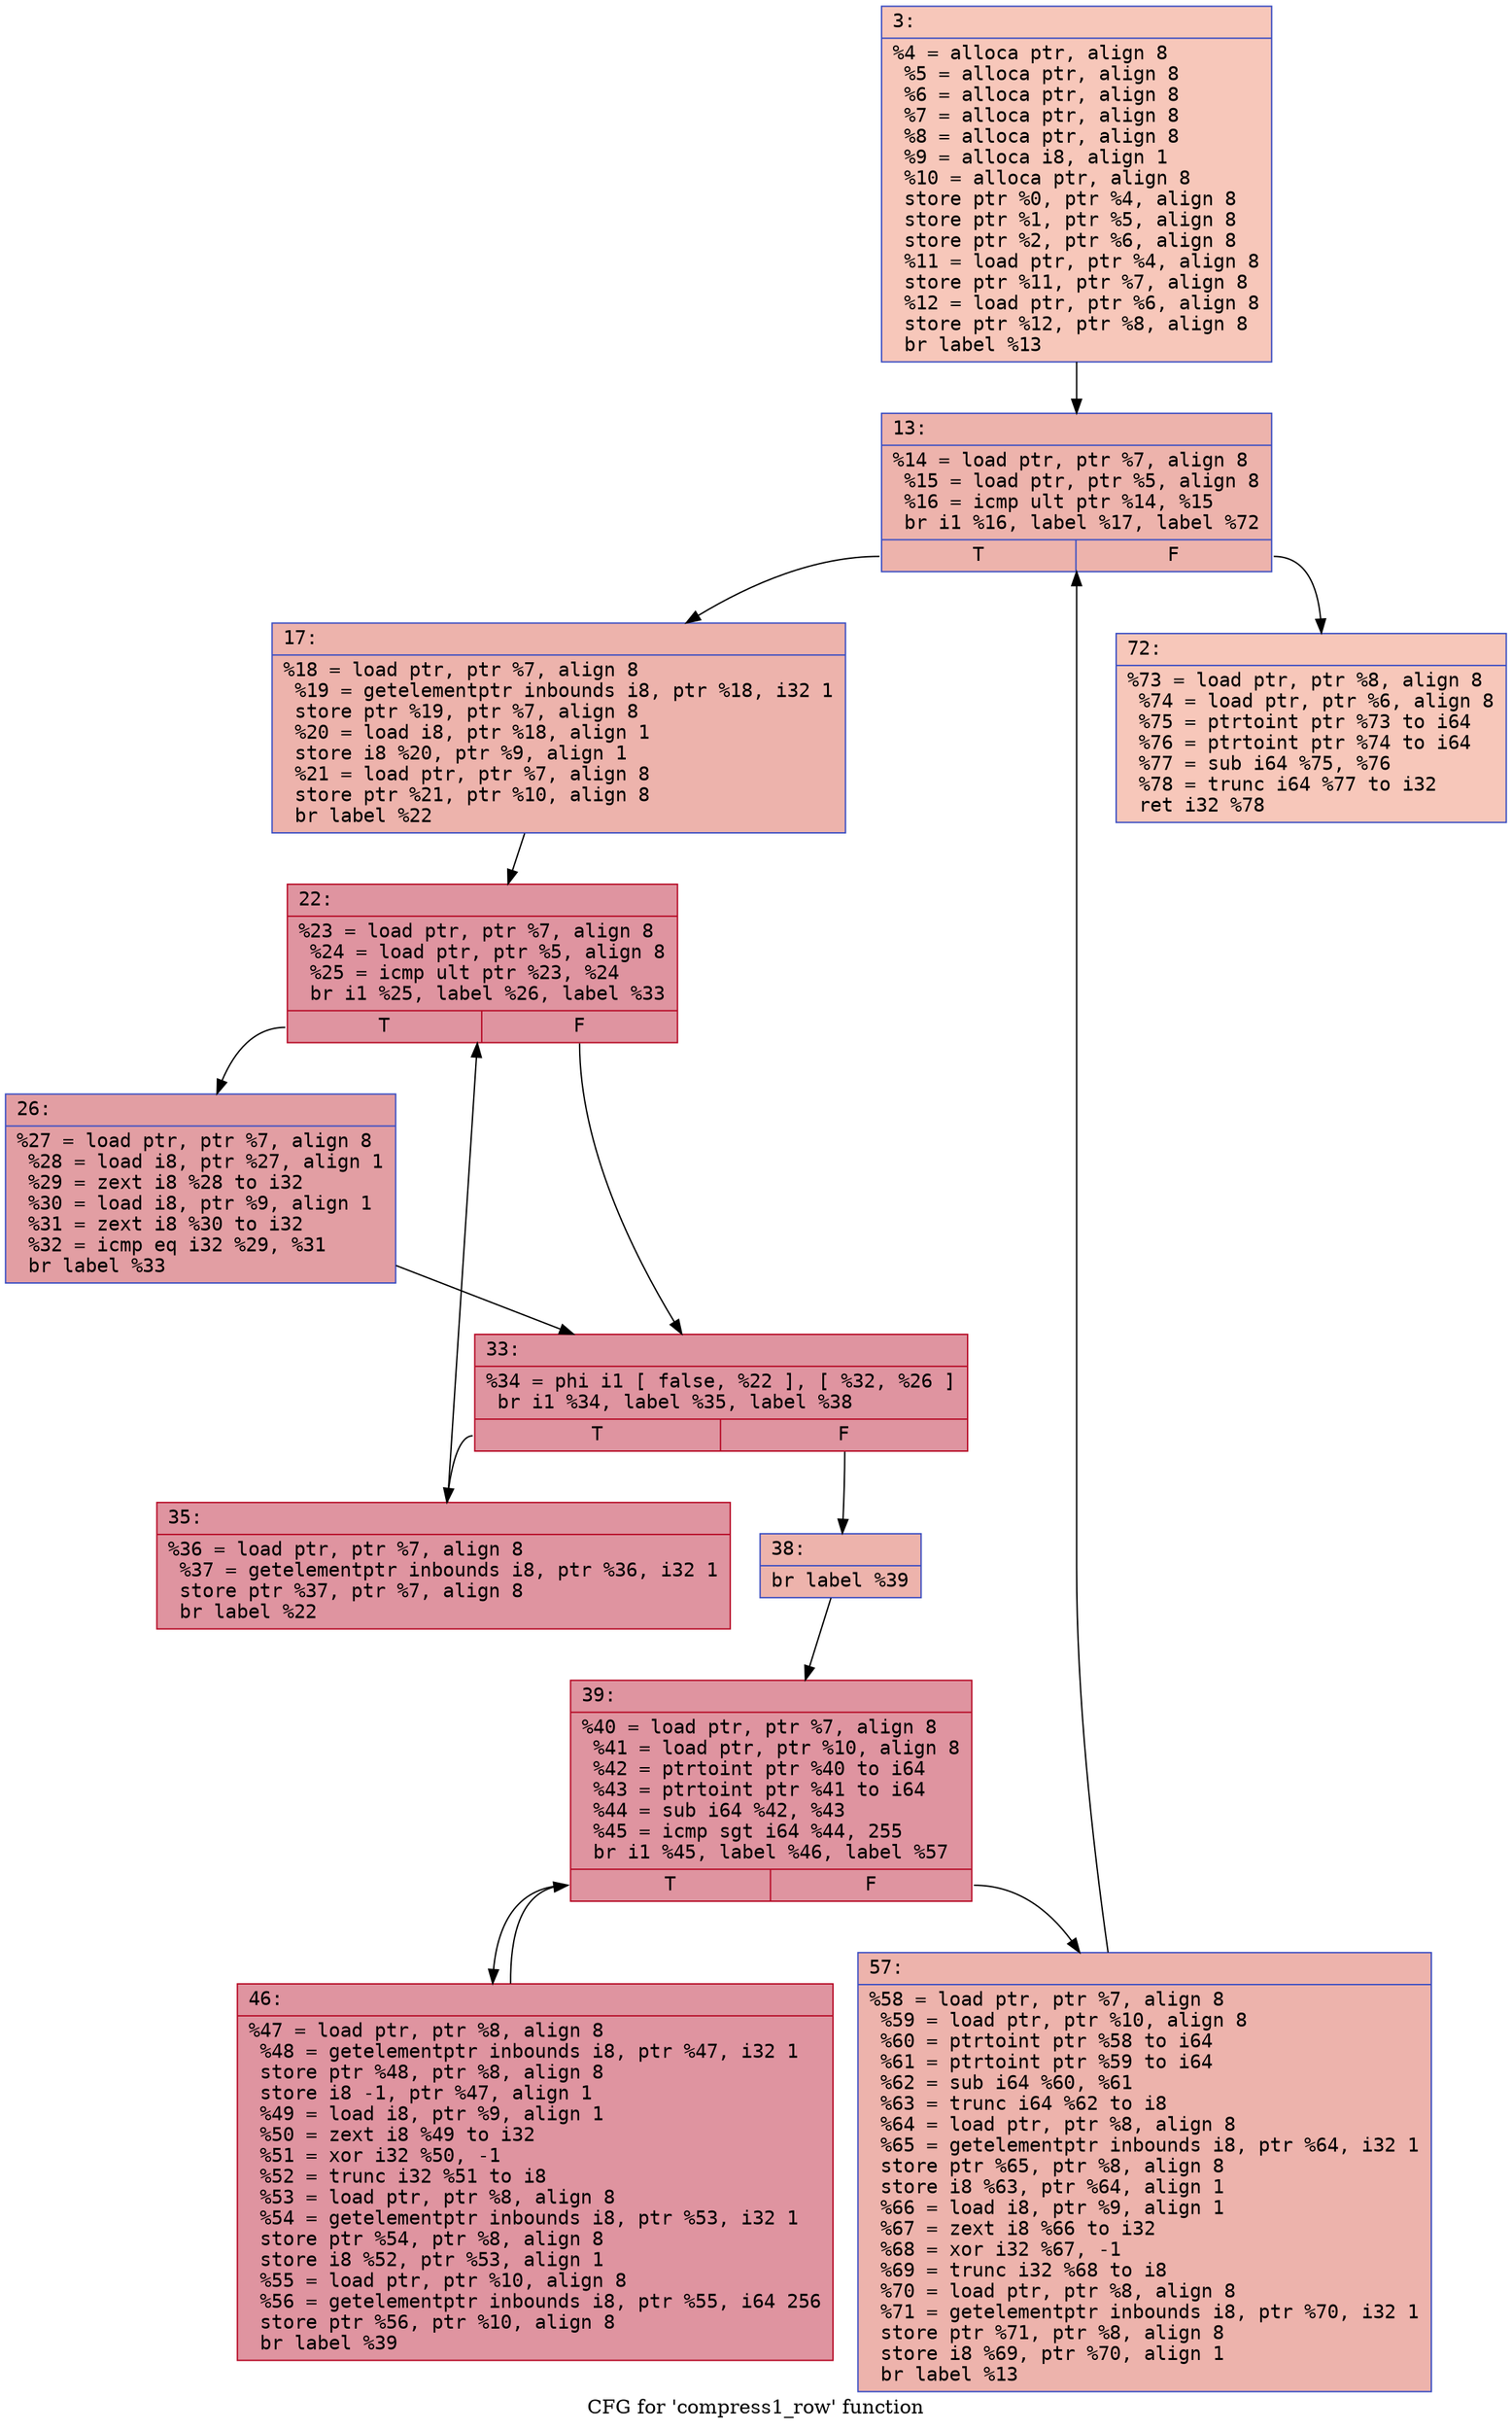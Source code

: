 digraph "CFG for 'compress1_row' function" {
	label="CFG for 'compress1_row' function";

	Node0x600001a72c10 [shape=record,color="#3d50c3ff", style=filled, fillcolor="#ec7f6370" fontname="Courier",label="{3:\l|  %4 = alloca ptr, align 8\l  %5 = alloca ptr, align 8\l  %6 = alloca ptr, align 8\l  %7 = alloca ptr, align 8\l  %8 = alloca ptr, align 8\l  %9 = alloca i8, align 1\l  %10 = alloca ptr, align 8\l  store ptr %0, ptr %4, align 8\l  store ptr %1, ptr %5, align 8\l  store ptr %2, ptr %6, align 8\l  %11 = load ptr, ptr %4, align 8\l  store ptr %11, ptr %7, align 8\l  %12 = load ptr, ptr %6, align 8\l  store ptr %12, ptr %8, align 8\l  br label %13\l}"];
	Node0x600001a72c10 -> Node0x600001a72c60[tooltip="3 -> 13\nProbability 100.00%" ];
	Node0x600001a72c60 [shape=record,color="#3d50c3ff", style=filled, fillcolor="#d6524470" fontname="Courier",label="{13:\l|  %14 = load ptr, ptr %7, align 8\l  %15 = load ptr, ptr %5, align 8\l  %16 = icmp ult ptr %14, %15\l  br i1 %16, label %17, label %72\l|{<s0>T|<s1>F}}"];
	Node0x600001a72c60:s0 -> Node0x600001a72cb0[tooltip="13 -> 17\nProbability 96.88%" ];
	Node0x600001a72c60:s1 -> Node0x600001a72f80[tooltip="13 -> 72\nProbability 3.12%" ];
	Node0x600001a72cb0 [shape=record,color="#3d50c3ff", style=filled, fillcolor="#d6524470" fontname="Courier",label="{17:\l|  %18 = load ptr, ptr %7, align 8\l  %19 = getelementptr inbounds i8, ptr %18, i32 1\l  store ptr %19, ptr %7, align 8\l  %20 = load i8, ptr %18, align 1\l  store i8 %20, ptr %9, align 1\l  %21 = load ptr, ptr %7, align 8\l  store ptr %21, ptr %10, align 8\l  br label %22\l}"];
	Node0x600001a72cb0 -> Node0x600001a72d00[tooltip="17 -> 22\nProbability 100.00%" ];
	Node0x600001a72d00 [shape=record,color="#b70d28ff", style=filled, fillcolor="#b70d2870" fontname="Courier",label="{22:\l|  %23 = load ptr, ptr %7, align 8\l  %24 = load ptr, ptr %5, align 8\l  %25 = icmp ult ptr %23, %24\l  br i1 %25, label %26, label %33\l|{<s0>T|<s1>F}}"];
	Node0x600001a72d00:s0 -> Node0x600001a72d50[tooltip="22 -> 26\nProbability 50.00%" ];
	Node0x600001a72d00:s1 -> Node0x600001a72da0[tooltip="22 -> 33\nProbability 50.00%" ];
	Node0x600001a72d50 [shape=record,color="#3d50c3ff", style=filled, fillcolor="#be242e70" fontname="Courier",label="{26:\l|  %27 = load ptr, ptr %7, align 8\l  %28 = load i8, ptr %27, align 1\l  %29 = zext i8 %28 to i32\l  %30 = load i8, ptr %9, align 1\l  %31 = zext i8 %30 to i32\l  %32 = icmp eq i32 %29, %31\l  br label %33\l}"];
	Node0x600001a72d50 -> Node0x600001a72da0[tooltip="26 -> 33\nProbability 100.00%" ];
	Node0x600001a72da0 [shape=record,color="#b70d28ff", style=filled, fillcolor="#b70d2870" fontname="Courier",label="{33:\l|  %34 = phi i1 [ false, %22 ], [ %32, %26 ]\l  br i1 %34, label %35, label %38\l|{<s0>T|<s1>F}}"];
	Node0x600001a72da0:s0 -> Node0x600001a72df0[tooltip="33 -> 35\nProbability 96.88%" ];
	Node0x600001a72da0:s1 -> Node0x600001a72e40[tooltip="33 -> 38\nProbability 3.12%" ];
	Node0x600001a72df0 [shape=record,color="#b70d28ff", style=filled, fillcolor="#b70d2870" fontname="Courier",label="{35:\l|  %36 = load ptr, ptr %7, align 8\l  %37 = getelementptr inbounds i8, ptr %36, i32 1\l  store ptr %37, ptr %7, align 8\l  br label %22\l}"];
	Node0x600001a72df0 -> Node0x600001a72d00[tooltip="35 -> 22\nProbability 100.00%" ];
	Node0x600001a72e40 [shape=record,color="#3d50c3ff", style=filled, fillcolor="#d6524470" fontname="Courier",label="{38:\l|  br label %39\l}"];
	Node0x600001a72e40 -> Node0x600001a72e90[tooltip="38 -> 39\nProbability 100.00%" ];
	Node0x600001a72e90 [shape=record,color="#b70d28ff", style=filled, fillcolor="#b70d2870" fontname="Courier",label="{39:\l|  %40 = load ptr, ptr %7, align 8\l  %41 = load ptr, ptr %10, align 8\l  %42 = ptrtoint ptr %40 to i64\l  %43 = ptrtoint ptr %41 to i64\l  %44 = sub i64 %42, %43\l  %45 = icmp sgt i64 %44, 255\l  br i1 %45, label %46, label %57\l|{<s0>T|<s1>F}}"];
	Node0x600001a72e90:s0 -> Node0x600001a72ee0[tooltip="39 -> 46\nProbability 96.88%" ];
	Node0x600001a72e90:s1 -> Node0x600001a72f30[tooltip="39 -> 57\nProbability 3.12%" ];
	Node0x600001a72ee0 [shape=record,color="#b70d28ff", style=filled, fillcolor="#b70d2870" fontname="Courier",label="{46:\l|  %47 = load ptr, ptr %8, align 8\l  %48 = getelementptr inbounds i8, ptr %47, i32 1\l  store ptr %48, ptr %8, align 8\l  store i8 -1, ptr %47, align 1\l  %49 = load i8, ptr %9, align 1\l  %50 = zext i8 %49 to i32\l  %51 = xor i32 %50, -1\l  %52 = trunc i32 %51 to i8\l  %53 = load ptr, ptr %8, align 8\l  %54 = getelementptr inbounds i8, ptr %53, i32 1\l  store ptr %54, ptr %8, align 8\l  store i8 %52, ptr %53, align 1\l  %55 = load ptr, ptr %10, align 8\l  %56 = getelementptr inbounds i8, ptr %55, i64 256\l  store ptr %56, ptr %10, align 8\l  br label %39\l}"];
	Node0x600001a72ee0 -> Node0x600001a72e90[tooltip="46 -> 39\nProbability 100.00%" ];
	Node0x600001a72f30 [shape=record,color="#3d50c3ff", style=filled, fillcolor="#d6524470" fontname="Courier",label="{57:\l|  %58 = load ptr, ptr %7, align 8\l  %59 = load ptr, ptr %10, align 8\l  %60 = ptrtoint ptr %58 to i64\l  %61 = ptrtoint ptr %59 to i64\l  %62 = sub i64 %60, %61\l  %63 = trunc i64 %62 to i8\l  %64 = load ptr, ptr %8, align 8\l  %65 = getelementptr inbounds i8, ptr %64, i32 1\l  store ptr %65, ptr %8, align 8\l  store i8 %63, ptr %64, align 1\l  %66 = load i8, ptr %9, align 1\l  %67 = zext i8 %66 to i32\l  %68 = xor i32 %67, -1\l  %69 = trunc i32 %68 to i8\l  %70 = load ptr, ptr %8, align 8\l  %71 = getelementptr inbounds i8, ptr %70, i32 1\l  store ptr %71, ptr %8, align 8\l  store i8 %69, ptr %70, align 1\l  br label %13\l}"];
	Node0x600001a72f30 -> Node0x600001a72c60[tooltip="57 -> 13\nProbability 100.00%" ];
	Node0x600001a72f80 [shape=record,color="#3d50c3ff", style=filled, fillcolor="#ec7f6370" fontname="Courier",label="{72:\l|  %73 = load ptr, ptr %8, align 8\l  %74 = load ptr, ptr %6, align 8\l  %75 = ptrtoint ptr %73 to i64\l  %76 = ptrtoint ptr %74 to i64\l  %77 = sub i64 %75, %76\l  %78 = trunc i64 %77 to i32\l  ret i32 %78\l}"];
}

